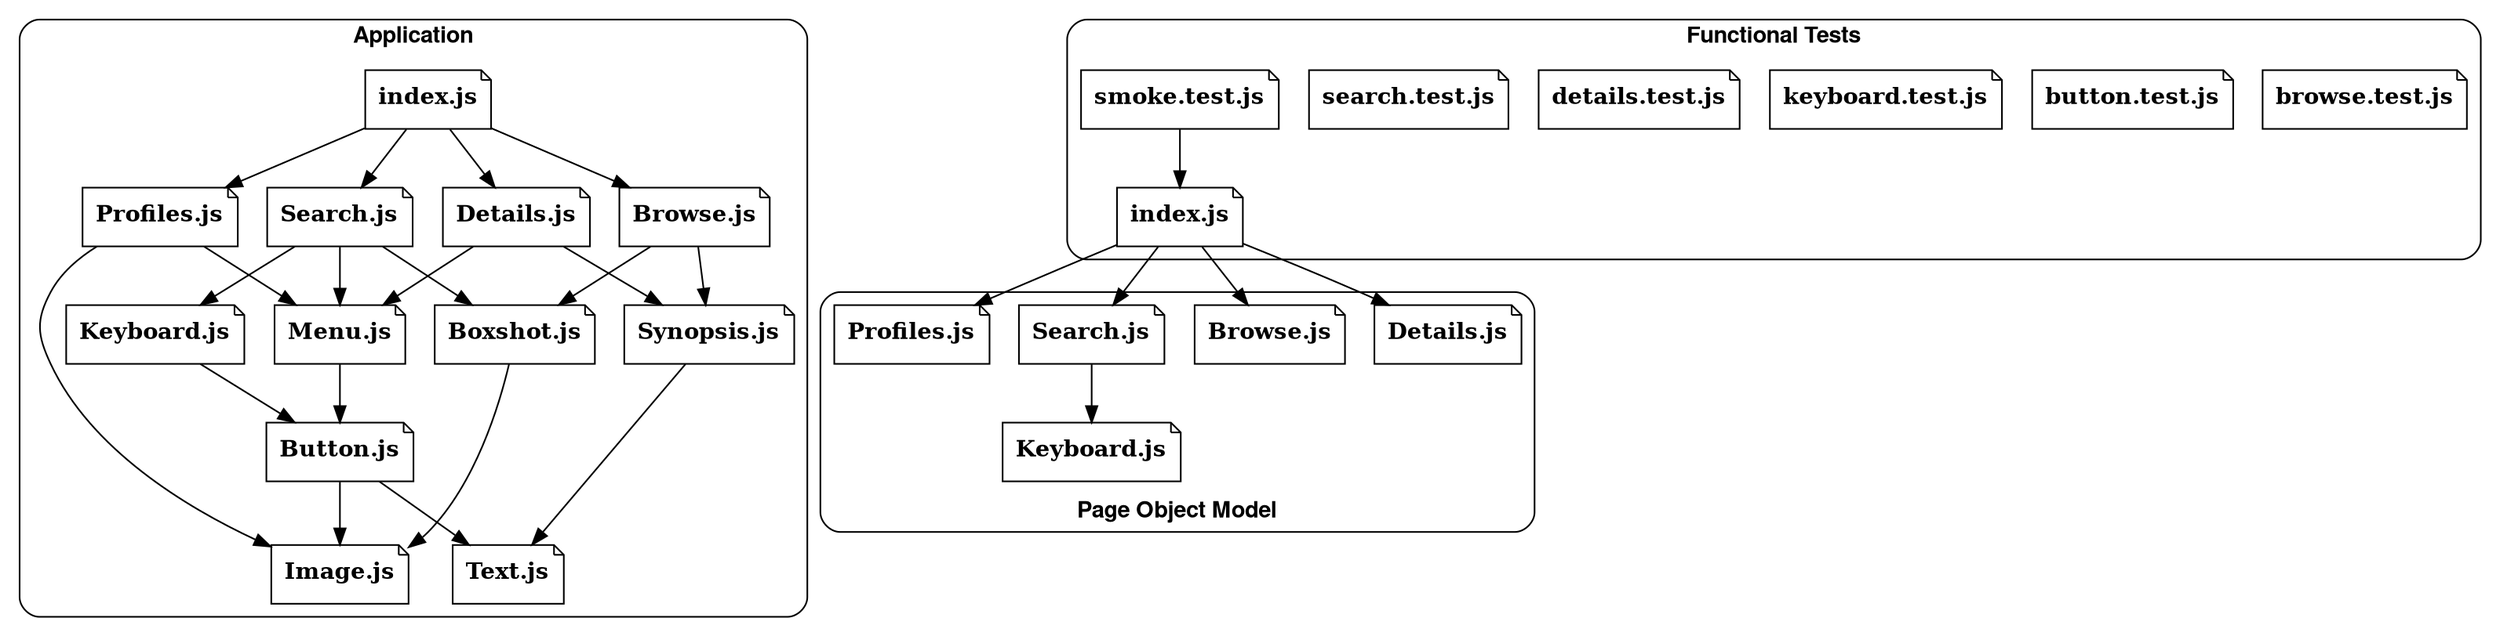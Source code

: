 digraph G {
  graph [shape = box; style = rounded; fontname = "Helvetica,Arial,sans-serif";];
  node [shape = note; style = rounded;];
  
  subgraph routes {
    label = <<b>Application</b>>;
    cluster = true;
    
    route_index [label = <<b>index.js</b>>;];
    route_profiles [label = <<b>Profiles.js</b>>;];
    route_search [label = <<b>Search.js</b>>;];
    route_details [label = <<b>Details.js</b>>;];
    route_browse [label = <<b>Browse.js</b>>;];
    component_menu [label = <<b>Menu.js</b>>;];
    component_keyboard [label = <<b>Keyboard.js</b>>;];
    component_boxshot [label = <<b>Boxshot.js</b>>;];
    component_synopsis [label = <<b>Synopsis.js</b>>;];
    component_button [label = <<b>Button.js</b>>;];
    component_image [label = <<b>Image.js</b>>;];
    component_text [label = <<b>Text.js</b>>;];
    
    route_index -> route_browse;
    route_index -> route_profiles;
    route_index -> route_details;
    route_index -> route_search;
    route_browse -> component_synopsis;
    route_browse -> component_boxshot;
    route_profiles -> component_menu;
    route_profiles -> component_image;
    route_details -> component_synopsis;
    route_details -> component_menu;
    route_search -> component_menu;
    route_search -> component_boxshot;
    route_search -> component_keyboard;
    
    component_menu -> component_button;
    component_keyboard -> component_button;
    component_boxshot -> component_image;
    component_synopsis -> component_text;
    component_button -> component_image;
    component_button -> component_text;
  }
  
  subgraph tests {
    label = <<b>Functional Tests</b>>;
    cluster = true;
    
    test_browse [label = <<b>browse.test.js</b>>;];
    test_button [label = <<b>button.test.js</b>>;];
    test_keyboard [label = <<b>keyboard.test.js</b>>;];
    test_details [label = <<b>details.test.js</b>>;];
    test_search [label = <<b>search.test.js</b>>;];
    test_smoke [label = <<b>smoke.test.js</b>>;];
    
    test_smoke -> pom_index;
  }
  
  subgraph page_object_model {
    label = <<b>Page Object Model</b>>;
    labelloc = "b";
    cluster = true;
    
    pom_index [label = <<b>index.js</b>>;];
    pom_search [label = <<b>Search.js</b>>;];
    pom_profiles [label = <<b>Profiles.js</b>>;];
    pom_details [label = <<b>Details.js</b>>;];
    pom_browse [label = <<b>Browse.js</b>>;];
    pom_keyboard [label = <<b>Keyboard.js</b>>;];
    
    pom_index -> pom_search;
    pom_index -> pom_profiles;
    pom_index -> pom_details;
    pom_index -> pom_browse;
    pom_search -> pom_keyboard;
  }
}
